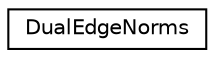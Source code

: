 digraph "Graphical Class Hierarchy"
{
 // LATEX_PDF_SIZE
  edge [fontname="Helvetica",fontsize="10",labelfontname="Helvetica",labelfontsize="10"];
  node [fontname="Helvetica",fontsize="10",shape=record];
  rankdir="LR";
  Node0 [label="DualEdgeNorms",height=0.2,width=0.4,color="black", fillcolor="white", style="filled",URL="$classoperations__research_1_1glop_1_1_dual_edge_norms.html",tooltip=" "];
}
